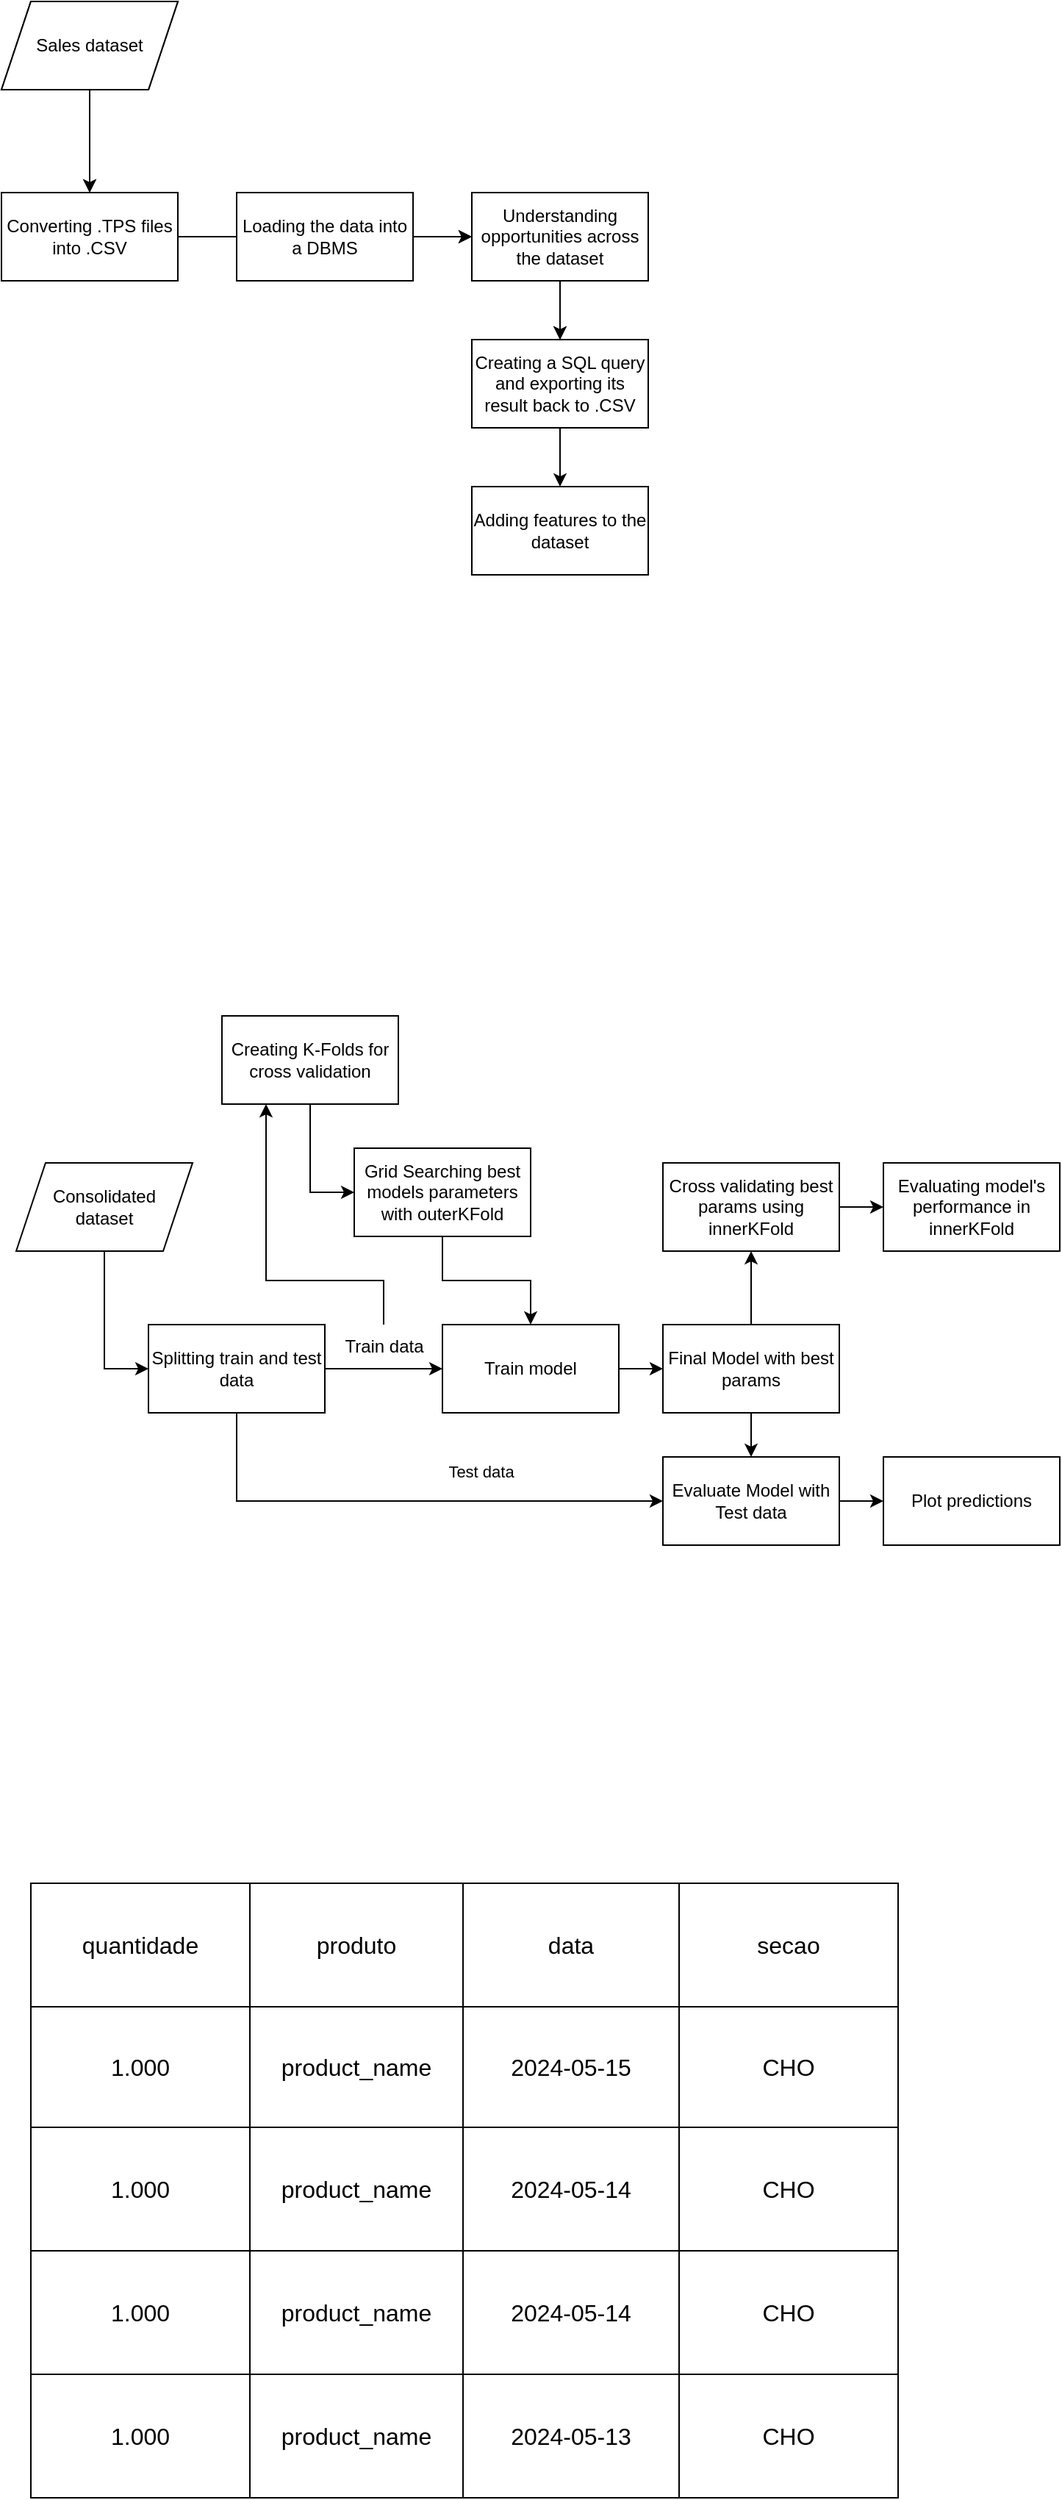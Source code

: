 <mxfile version="24.6.4" type="device">
  <diagram name="Página-1" id="yPa_uhPT4ltInZ0KPkGF">
    <mxGraphModel dx="1841" dy="622" grid="1" gridSize="10" guides="1" tooltips="1" connect="1" arrows="1" fold="1" page="1" pageScale="1" pageWidth="827" pageHeight="1169" math="0" shadow="0">
      <root>
        <mxCell id="0" />
        <mxCell id="1" parent="0" />
        <mxCell id="JU_kZ0H6BNVPB_HmZPoo-2" style="edgeStyle=orthogonalEdgeStyle;rounded=0;orthogonalLoop=1;jettySize=auto;html=1;" parent="1" source="JU_kZ0H6BNVPB_HmZPoo-1" edge="1">
          <mxGeometry relative="1" as="geometry">
            <mxPoint x="220" y="210" as="targetPoint" />
          </mxGeometry>
        </mxCell>
        <mxCell id="JU_kZ0H6BNVPB_HmZPoo-1" value="Converting .TPS files into .CSV" style="rounded=0;whiteSpace=wrap;html=1;" parent="1" vertex="1">
          <mxGeometry x="40" y="180" width="120" height="60" as="geometry" />
        </mxCell>
        <mxCell id="JU_kZ0H6BNVPB_HmZPoo-4" style="edgeStyle=orthogonalEdgeStyle;rounded=0;orthogonalLoop=1;jettySize=auto;html=1;" parent="1" source="JU_kZ0H6BNVPB_HmZPoo-3" target="JU_kZ0H6BNVPB_HmZPoo-1" edge="1">
          <mxGeometry relative="1" as="geometry" />
        </mxCell>
        <mxCell id="JU_kZ0H6BNVPB_HmZPoo-3" value="Sales dataset" style="shape=parallelogram;perimeter=parallelogramPerimeter;whiteSpace=wrap;html=1;fixedSize=1;" parent="1" vertex="1">
          <mxGeometry x="40" y="50" width="120" height="60" as="geometry" />
        </mxCell>
        <mxCell id="JU_kZ0H6BNVPB_HmZPoo-7" value="" style="edgeStyle=orthogonalEdgeStyle;rounded=0;orthogonalLoop=1;jettySize=auto;html=1;" parent="1" source="JU_kZ0H6BNVPB_HmZPoo-5" target="JU_kZ0H6BNVPB_HmZPoo-6" edge="1">
          <mxGeometry relative="1" as="geometry" />
        </mxCell>
        <mxCell id="JU_kZ0H6BNVPB_HmZPoo-5" value="Loading the data into a DBMS" style="rounded=0;whiteSpace=wrap;html=1;" parent="1" vertex="1">
          <mxGeometry x="200" y="180" width="120" height="60" as="geometry" />
        </mxCell>
        <mxCell id="JU_kZ0H6BNVPB_HmZPoo-11" value="" style="edgeStyle=orthogonalEdgeStyle;rounded=0;orthogonalLoop=1;jettySize=auto;html=1;" parent="1" source="JU_kZ0H6BNVPB_HmZPoo-6" target="JU_kZ0H6BNVPB_HmZPoo-10" edge="1">
          <mxGeometry relative="1" as="geometry" />
        </mxCell>
        <mxCell id="JU_kZ0H6BNVPB_HmZPoo-6" value="Understanding opportunities across the dataset" style="whiteSpace=wrap;html=1;rounded=0;" parent="1" vertex="1">
          <mxGeometry x="360" y="180" width="120" height="60" as="geometry" />
        </mxCell>
        <mxCell id="JU_kZ0H6BNVPB_HmZPoo-10" value="Creating a SQL query and exporting its result back to .CSV" style="whiteSpace=wrap;html=1;rounded=0;" parent="1" vertex="1">
          <mxGeometry x="360" y="280" width="120" height="60" as="geometry" />
        </mxCell>
        <mxCell id="JU_kZ0H6BNVPB_HmZPoo-12" value="Consolidated &lt;br&gt;dataset" style="shape=parallelogram;perimeter=parallelogramPerimeter;whiteSpace=wrap;html=1;fixedSize=1;" parent="1" vertex="1">
          <mxGeometry x="50" y="840" width="120" height="60" as="geometry" />
        </mxCell>
        <mxCell id="k94rFg1qhSfP6uB9BgVU-58" value="" style="edgeStyle=orthogonalEdgeStyle;rounded=0;orthogonalLoop=1;jettySize=auto;html=1;" edge="1" parent="1" source="k94rFg1qhSfP6uB9BgVU-78" target="JU_kZ0H6BNVPB_HmZPoo-17">
          <mxGeometry relative="1" as="geometry">
            <Array as="points">
              <mxPoint x="300" y="920" />
              <mxPoint x="220" y="920" />
            </Array>
          </mxGeometry>
        </mxCell>
        <mxCell id="k94rFg1qhSfP6uB9BgVU-60" value="" style="edgeStyle=orthogonalEdgeStyle;rounded=0;orthogonalLoop=1;jettySize=auto;html=1;exitX=0.5;exitY=1;exitDx=0;exitDy=0;" edge="1" parent="1" source="JU_kZ0H6BNVPB_HmZPoo-12" target="k94rFg1qhSfP6uB9BgVU-59">
          <mxGeometry relative="1" as="geometry">
            <mxPoint x="90" y="900" as="sourcePoint" />
            <Array as="points">
              <mxPoint x="110" y="980" />
            </Array>
          </mxGeometry>
        </mxCell>
        <mxCell id="k94rFg1qhSfP6uB9BgVU-88" style="edgeStyle=orthogonalEdgeStyle;rounded=0;orthogonalLoop=1;jettySize=auto;html=1;" edge="1" parent="1" source="JU_kZ0H6BNVPB_HmZPoo-15" target="k94rFg1qhSfP6uB9BgVU-76">
          <mxGeometry relative="1" as="geometry" />
        </mxCell>
        <mxCell id="JU_kZ0H6BNVPB_HmZPoo-15" value="Grid Searching best models parameters with outerKFold" style="whiteSpace=wrap;html=1;" parent="1" vertex="1">
          <mxGeometry x="280" y="830" width="120" height="60" as="geometry" />
        </mxCell>
        <mxCell id="k94rFg1qhSfP6uB9BgVU-72" style="edgeStyle=orthogonalEdgeStyle;rounded=0;orthogonalLoop=1;jettySize=auto;html=1;entryX=0;entryY=0.5;entryDx=0;entryDy=0;" edge="1" parent="1" source="JU_kZ0H6BNVPB_HmZPoo-17" target="JU_kZ0H6BNVPB_HmZPoo-15">
          <mxGeometry relative="1" as="geometry" />
        </mxCell>
        <mxCell id="JU_kZ0H6BNVPB_HmZPoo-17" value="Creating K-Folds for cross validation" style="whiteSpace=wrap;html=1;" parent="1" vertex="1">
          <mxGeometry x="190" y="740" width="120" height="60" as="geometry" />
        </mxCell>
        <mxCell id="JU_kZ0H6BNVPB_HmZPoo-23" value="Evaluating model&#39;s performance in innerKFold" style="whiteSpace=wrap;html=1;" parent="1" vertex="1">
          <mxGeometry x="640" y="840" width="120" height="60" as="geometry" />
        </mxCell>
        <mxCell id="JU_kZ0H6BNVPB_HmZPoo-25" style="edgeStyle=orthogonalEdgeStyle;rounded=0;orthogonalLoop=1;jettySize=auto;html=1;" parent="1" source="JU_kZ0H6BNVPB_HmZPoo-26" edge="1">
          <mxGeometry relative="1" as="geometry">
            <mxPoint x="220" y="210" as="targetPoint" />
          </mxGeometry>
        </mxCell>
        <mxCell id="JU_kZ0H6BNVPB_HmZPoo-26" value="Converting .TPS files into .CSV" style="rounded=0;whiteSpace=wrap;html=1;" parent="1" vertex="1">
          <mxGeometry x="40" y="180" width="120" height="60" as="geometry" />
        </mxCell>
        <mxCell id="JU_kZ0H6BNVPB_HmZPoo-27" style="edgeStyle=orthogonalEdgeStyle;rounded=0;orthogonalLoop=1;jettySize=auto;html=1;" parent="1" source="JU_kZ0H6BNVPB_HmZPoo-28" target="JU_kZ0H6BNVPB_HmZPoo-26" edge="1">
          <mxGeometry relative="1" as="geometry" />
        </mxCell>
        <mxCell id="JU_kZ0H6BNVPB_HmZPoo-28" value="Sales dataset" style="shape=parallelogram;perimeter=parallelogramPerimeter;whiteSpace=wrap;html=1;fixedSize=1;" parent="1" vertex="1">
          <mxGeometry x="40" y="50" width="120" height="60" as="geometry" />
        </mxCell>
        <mxCell id="JU_kZ0H6BNVPB_HmZPoo-29" value="" style="edgeStyle=orthogonalEdgeStyle;rounded=0;orthogonalLoop=1;jettySize=auto;html=1;" parent="1" source="JU_kZ0H6BNVPB_HmZPoo-30" target="JU_kZ0H6BNVPB_HmZPoo-32" edge="1">
          <mxGeometry relative="1" as="geometry" />
        </mxCell>
        <mxCell id="JU_kZ0H6BNVPB_HmZPoo-30" value="Loading the data into a DBMS" style="rounded=0;whiteSpace=wrap;html=1;" parent="1" vertex="1">
          <mxGeometry x="200" y="180" width="120" height="60" as="geometry" />
        </mxCell>
        <mxCell id="JU_kZ0H6BNVPB_HmZPoo-31" value="" style="edgeStyle=orthogonalEdgeStyle;rounded=0;orthogonalLoop=1;jettySize=auto;html=1;" parent="1" source="JU_kZ0H6BNVPB_HmZPoo-32" target="JU_kZ0H6BNVPB_HmZPoo-33" edge="1">
          <mxGeometry relative="1" as="geometry" />
        </mxCell>
        <mxCell id="JU_kZ0H6BNVPB_HmZPoo-32" value="Understanding opportunities across the dataset" style="whiteSpace=wrap;html=1;rounded=0;" parent="1" vertex="1">
          <mxGeometry x="360" y="180" width="120" height="60" as="geometry" />
        </mxCell>
        <mxCell id="k94rFg1qhSfP6uB9BgVU-2" value="" style="edgeStyle=orthogonalEdgeStyle;rounded=0;orthogonalLoop=1;jettySize=auto;html=1;" edge="1" parent="1" source="JU_kZ0H6BNVPB_HmZPoo-33" target="k94rFg1qhSfP6uB9BgVU-1">
          <mxGeometry relative="1" as="geometry" />
        </mxCell>
        <mxCell id="JU_kZ0H6BNVPB_HmZPoo-33" value="Creating a SQL query and exporting its result back to .CSV" style="whiteSpace=wrap;html=1;rounded=0;" parent="1" vertex="1">
          <mxGeometry x="360" y="280" width="120" height="60" as="geometry" />
        </mxCell>
        <mxCell id="JU_kZ0H6BNVPB_HmZPoo-34" value="" style="shape=table;startSize=0;container=1;collapsible=0;childLayout=tableLayout;fontSize=16;" parent="1" vertex="1">
          <mxGeometry x="60" y="1330" width="590" height="418" as="geometry" />
        </mxCell>
        <mxCell id="JU_kZ0H6BNVPB_HmZPoo-35" value="" style="shape=tableRow;horizontal=0;startSize=0;swimlaneHead=0;swimlaneBody=0;strokeColor=inherit;top=0;left=0;bottom=0;right=0;collapsible=0;dropTarget=0;fillColor=none;points=[[0,0.5],[1,0.5]];portConstraint=eastwest;fontSize=16;" parent="JU_kZ0H6BNVPB_HmZPoo-34" vertex="1">
          <mxGeometry width="590" height="84" as="geometry" />
        </mxCell>
        <mxCell id="JU_kZ0H6BNVPB_HmZPoo-36" value="quantidade" style="shape=partialRectangle;html=1;whiteSpace=wrap;connectable=0;strokeColor=inherit;overflow=hidden;fillColor=none;top=0;left=0;bottom=0;right=0;pointerEvents=1;fontSize=16;align=center;" parent="JU_kZ0H6BNVPB_HmZPoo-35" vertex="1">
          <mxGeometry width="149" height="84" as="geometry">
            <mxRectangle width="149" height="84" as="alternateBounds" />
          </mxGeometry>
        </mxCell>
        <mxCell id="JU_kZ0H6BNVPB_HmZPoo-37" value="produto" style="shape=partialRectangle;html=1;whiteSpace=wrap;connectable=0;strokeColor=inherit;overflow=hidden;fillColor=none;top=0;left=0;bottom=0;right=0;pointerEvents=1;fontSize=16;" parent="JU_kZ0H6BNVPB_HmZPoo-35" vertex="1">
          <mxGeometry x="149" width="145" height="84" as="geometry">
            <mxRectangle width="145" height="84" as="alternateBounds" />
          </mxGeometry>
        </mxCell>
        <mxCell id="JU_kZ0H6BNVPB_HmZPoo-38" value="data" style="shape=partialRectangle;html=1;whiteSpace=wrap;connectable=0;strokeColor=inherit;overflow=hidden;fillColor=none;top=0;left=0;bottom=0;right=0;pointerEvents=1;fontSize=16;" parent="JU_kZ0H6BNVPB_HmZPoo-35" vertex="1">
          <mxGeometry x="294" width="147" height="84" as="geometry">
            <mxRectangle width="147" height="84" as="alternateBounds" />
          </mxGeometry>
        </mxCell>
        <mxCell id="JU_kZ0H6BNVPB_HmZPoo-47" value="secao" style="shape=partialRectangle;html=1;whiteSpace=wrap;connectable=0;strokeColor=inherit;overflow=hidden;fillColor=none;top=0;left=0;bottom=0;right=0;pointerEvents=1;fontSize=16;" parent="JU_kZ0H6BNVPB_HmZPoo-35" vertex="1">
          <mxGeometry x="441" width="149" height="84" as="geometry">
            <mxRectangle width="149" height="84" as="alternateBounds" />
          </mxGeometry>
        </mxCell>
        <mxCell id="JU_kZ0H6BNVPB_HmZPoo-39" value="" style="shape=tableRow;horizontal=0;startSize=0;swimlaneHead=0;swimlaneBody=0;strokeColor=inherit;top=0;left=0;bottom=0;right=0;collapsible=0;dropTarget=0;fillColor=none;points=[[0,0.5],[1,0.5]];portConstraint=eastwest;fontSize=16;" parent="JU_kZ0H6BNVPB_HmZPoo-34" vertex="1">
          <mxGeometry y="84" width="590" height="82" as="geometry" />
        </mxCell>
        <mxCell id="JU_kZ0H6BNVPB_HmZPoo-40" value="1.000" style="shape=partialRectangle;html=1;whiteSpace=wrap;connectable=0;strokeColor=inherit;overflow=hidden;fillColor=none;top=0;left=0;bottom=0;right=0;pointerEvents=1;fontSize=16;" parent="JU_kZ0H6BNVPB_HmZPoo-39" vertex="1">
          <mxGeometry width="149" height="82" as="geometry">
            <mxRectangle width="149" height="82" as="alternateBounds" />
          </mxGeometry>
        </mxCell>
        <mxCell id="JU_kZ0H6BNVPB_HmZPoo-41" value="product_name" style="shape=partialRectangle;html=1;whiteSpace=wrap;connectable=0;strokeColor=inherit;overflow=hidden;fillColor=none;top=0;left=0;bottom=0;right=0;pointerEvents=1;fontSize=16;" parent="JU_kZ0H6BNVPB_HmZPoo-39" vertex="1">
          <mxGeometry x="149" width="145" height="82" as="geometry">
            <mxRectangle width="145" height="82" as="alternateBounds" />
          </mxGeometry>
        </mxCell>
        <mxCell id="JU_kZ0H6BNVPB_HmZPoo-42" value="2024-05-15" style="shape=partialRectangle;html=1;whiteSpace=wrap;connectable=0;strokeColor=inherit;overflow=hidden;fillColor=none;top=0;left=0;bottom=0;right=0;pointerEvents=1;fontSize=16;" parent="JU_kZ0H6BNVPB_HmZPoo-39" vertex="1">
          <mxGeometry x="294" width="147" height="82" as="geometry">
            <mxRectangle width="147" height="82" as="alternateBounds" />
          </mxGeometry>
        </mxCell>
        <mxCell id="JU_kZ0H6BNVPB_HmZPoo-48" value="CHO" style="shape=partialRectangle;html=1;whiteSpace=wrap;connectable=0;strokeColor=inherit;overflow=hidden;fillColor=none;top=0;left=0;bottom=0;right=0;pointerEvents=1;fontSize=16;" parent="JU_kZ0H6BNVPB_HmZPoo-39" vertex="1">
          <mxGeometry x="441" width="149" height="82" as="geometry">
            <mxRectangle width="149" height="82" as="alternateBounds" />
          </mxGeometry>
        </mxCell>
        <mxCell id="JU_kZ0H6BNVPB_HmZPoo-43" value="" style="shape=tableRow;horizontal=0;startSize=0;swimlaneHead=0;swimlaneBody=0;strokeColor=inherit;top=0;left=0;bottom=0;right=0;collapsible=0;dropTarget=0;fillColor=none;points=[[0,0.5],[1,0.5]];portConstraint=eastwest;fontSize=16;" parent="JU_kZ0H6BNVPB_HmZPoo-34" vertex="1">
          <mxGeometry y="166" width="590" height="84" as="geometry" />
        </mxCell>
        <mxCell id="JU_kZ0H6BNVPB_HmZPoo-44" value="1.000" style="shape=partialRectangle;html=1;whiteSpace=wrap;connectable=0;strokeColor=inherit;overflow=hidden;fillColor=none;top=0;left=0;bottom=0;right=0;pointerEvents=1;fontSize=16;" parent="JU_kZ0H6BNVPB_HmZPoo-43" vertex="1">
          <mxGeometry width="149" height="84" as="geometry">
            <mxRectangle width="149" height="84" as="alternateBounds" />
          </mxGeometry>
        </mxCell>
        <mxCell id="JU_kZ0H6BNVPB_HmZPoo-45" value="product_name" style="shape=partialRectangle;html=1;whiteSpace=wrap;connectable=0;strokeColor=inherit;overflow=hidden;fillColor=none;top=0;left=0;bottom=0;right=0;pointerEvents=1;fontSize=16;" parent="JU_kZ0H6BNVPB_HmZPoo-43" vertex="1">
          <mxGeometry x="149" width="145" height="84" as="geometry">
            <mxRectangle width="145" height="84" as="alternateBounds" />
          </mxGeometry>
        </mxCell>
        <mxCell id="JU_kZ0H6BNVPB_HmZPoo-46" value="2024-05-14" style="shape=partialRectangle;html=1;whiteSpace=wrap;connectable=0;strokeColor=inherit;overflow=hidden;fillColor=none;top=0;left=0;bottom=0;right=0;pointerEvents=1;fontSize=16;" parent="JU_kZ0H6BNVPB_HmZPoo-43" vertex="1">
          <mxGeometry x="294" width="147" height="84" as="geometry">
            <mxRectangle width="147" height="84" as="alternateBounds" />
          </mxGeometry>
        </mxCell>
        <mxCell id="JU_kZ0H6BNVPB_HmZPoo-49" value="CHO" style="shape=partialRectangle;html=1;whiteSpace=wrap;connectable=0;strokeColor=inherit;overflow=hidden;fillColor=none;top=0;left=0;bottom=0;right=0;pointerEvents=1;fontSize=16;" parent="JU_kZ0H6BNVPB_HmZPoo-43" vertex="1">
          <mxGeometry x="441" width="149" height="84" as="geometry">
            <mxRectangle width="149" height="84" as="alternateBounds" />
          </mxGeometry>
        </mxCell>
        <mxCell id="JU_kZ0H6BNVPB_HmZPoo-55" style="shape=tableRow;horizontal=0;startSize=0;swimlaneHead=0;swimlaneBody=0;strokeColor=inherit;top=0;left=0;bottom=0;right=0;collapsible=0;dropTarget=0;fillColor=none;points=[[0,0.5],[1,0.5]];portConstraint=eastwest;fontSize=16;" parent="JU_kZ0H6BNVPB_HmZPoo-34" vertex="1">
          <mxGeometry y="250" width="590" height="84" as="geometry" />
        </mxCell>
        <mxCell id="JU_kZ0H6BNVPB_HmZPoo-56" value="1.000" style="shape=partialRectangle;html=1;whiteSpace=wrap;connectable=0;strokeColor=inherit;overflow=hidden;fillColor=none;top=0;left=0;bottom=0;right=0;pointerEvents=1;fontSize=16;" parent="JU_kZ0H6BNVPB_HmZPoo-55" vertex="1">
          <mxGeometry width="149" height="84" as="geometry">
            <mxRectangle width="149" height="84" as="alternateBounds" />
          </mxGeometry>
        </mxCell>
        <mxCell id="JU_kZ0H6BNVPB_HmZPoo-57" value="product_name" style="shape=partialRectangle;html=1;whiteSpace=wrap;connectable=0;strokeColor=inherit;overflow=hidden;fillColor=none;top=0;left=0;bottom=0;right=0;pointerEvents=1;fontSize=16;" parent="JU_kZ0H6BNVPB_HmZPoo-55" vertex="1">
          <mxGeometry x="149" width="145" height="84" as="geometry">
            <mxRectangle width="145" height="84" as="alternateBounds" />
          </mxGeometry>
        </mxCell>
        <mxCell id="JU_kZ0H6BNVPB_HmZPoo-58" value="2024-05-14" style="shape=partialRectangle;html=1;whiteSpace=wrap;connectable=0;strokeColor=inherit;overflow=hidden;fillColor=none;top=0;left=0;bottom=0;right=0;pointerEvents=1;fontSize=16;" parent="JU_kZ0H6BNVPB_HmZPoo-55" vertex="1">
          <mxGeometry x="294" width="147" height="84" as="geometry">
            <mxRectangle width="147" height="84" as="alternateBounds" />
          </mxGeometry>
        </mxCell>
        <mxCell id="JU_kZ0H6BNVPB_HmZPoo-59" value="CHO" style="shape=partialRectangle;html=1;whiteSpace=wrap;connectable=0;strokeColor=inherit;overflow=hidden;fillColor=none;top=0;left=0;bottom=0;right=0;pointerEvents=1;fontSize=16;" parent="JU_kZ0H6BNVPB_HmZPoo-55" vertex="1">
          <mxGeometry x="441" width="149" height="84" as="geometry">
            <mxRectangle width="149" height="84" as="alternateBounds" />
          </mxGeometry>
        </mxCell>
        <mxCell id="JU_kZ0H6BNVPB_HmZPoo-50" style="shape=tableRow;horizontal=0;startSize=0;swimlaneHead=0;swimlaneBody=0;strokeColor=inherit;top=0;left=0;bottom=0;right=0;collapsible=0;dropTarget=0;fillColor=none;points=[[0,0.5],[1,0.5]];portConstraint=eastwest;fontSize=16;" parent="JU_kZ0H6BNVPB_HmZPoo-34" vertex="1">
          <mxGeometry y="334" width="590" height="84" as="geometry" />
        </mxCell>
        <mxCell id="JU_kZ0H6BNVPB_HmZPoo-51" value="1.000" style="shape=partialRectangle;html=1;whiteSpace=wrap;connectable=0;strokeColor=inherit;overflow=hidden;fillColor=none;top=0;left=0;bottom=0;right=0;pointerEvents=1;fontSize=16;" parent="JU_kZ0H6BNVPB_HmZPoo-50" vertex="1">
          <mxGeometry width="149" height="84" as="geometry">
            <mxRectangle width="149" height="84" as="alternateBounds" />
          </mxGeometry>
        </mxCell>
        <mxCell id="JU_kZ0H6BNVPB_HmZPoo-52" value="product_name" style="shape=partialRectangle;html=1;whiteSpace=wrap;connectable=0;strokeColor=inherit;overflow=hidden;fillColor=none;top=0;left=0;bottom=0;right=0;pointerEvents=1;fontSize=16;" parent="JU_kZ0H6BNVPB_HmZPoo-50" vertex="1">
          <mxGeometry x="149" width="145" height="84" as="geometry">
            <mxRectangle width="145" height="84" as="alternateBounds" />
          </mxGeometry>
        </mxCell>
        <mxCell id="JU_kZ0H6BNVPB_HmZPoo-53" value="2024-05-13" style="shape=partialRectangle;html=1;whiteSpace=wrap;connectable=0;strokeColor=inherit;overflow=hidden;fillColor=none;top=0;left=0;bottom=0;right=0;pointerEvents=1;fontSize=16;" parent="JU_kZ0H6BNVPB_HmZPoo-50" vertex="1">
          <mxGeometry x="294" width="147" height="84" as="geometry">
            <mxRectangle width="147" height="84" as="alternateBounds" />
          </mxGeometry>
        </mxCell>
        <mxCell id="JU_kZ0H6BNVPB_HmZPoo-54" value="CHO" style="shape=partialRectangle;html=1;whiteSpace=wrap;connectable=0;strokeColor=inherit;overflow=hidden;fillColor=none;top=0;left=0;bottom=0;right=0;pointerEvents=1;fontSize=16;" parent="JU_kZ0H6BNVPB_HmZPoo-50" vertex="1">
          <mxGeometry x="441" width="149" height="84" as="geometry">
            <mxRectangle width="149" height="84" as="alternateBounds" />
          </mxGeometry>
        </mxCell>
        <mxCell id="k94rFg1qhSfP6uB9BgVU-1" value="Adding features to the dataset" style="whiteSpace=wrap;html=1;rounded=0;" vertex="1" parent="1">
          <mxGeometry x="360" y="380" width="120" height="60" as="geometry" />
        </mxCell>
        <mxCell id="k94rFg1qhSfP6uB9BgVU-77" value="" style="edgeStyle=orthogonalEdgeStyle;rounded=0;orthogonalLoop=1;jettySize=auto;html=1;" edge="1" parent="1" source="k94rFg1qhSfP6uB9BgVU-59" target="k94rFg1qhSfP6uB9BgVU-76">
          <mxGeometry relative="1" as="geometry" />
        </mxCell>
        <mxCell id="k94rFg1qhSfP6uB9BgVU-81" value="" style="edgeStyle=orthogonalEdgeStyle;rounded=0;orthogonalLoop=1;jettySize=auto;html=1;" edge="1" parent="1" target="k94rFg1qhSfP6uB9BgVU-80">
          <mxGeometry relative="1" as="geometry">
            <mxPoint x="200" y="990" as="sourcePoint" />
            <mxPoint x="690" y="1050" as="targetPoint" />
            <Array as="points">
              <mxPoint x="200" y="1070" />
            </Array>
          </mxGeometry>
        </mxCell>
        <mxCell id="k94rFg1qhSfP6uB9BgVU-87" value="Test data" style="edgeLabel;html=1;align=center;verticalAlign=middle;resizable=0;points=[];" vertex="1" connectable="0" parent="k94rFg1qhSfP6uB9BgVU-81">
          <mxGeometry x="0.331" y="2" relative="1" as="geometry">
            <mxPoint y="-18" as="offset" />
          </mxGeometry>
        </mxCell>
        <mxCell id="k94rFg1qhSfP6uB9BgVU-59" value="Splitting train and test data" style="whiteSpace=wrap;html=1;" vertex="1" parent="1">
          <mxGeometry x="140" y="950" width="120" height="60" as="geometry" />
        </mxCell>
        <mxCell id="k94rFg1qhSfP6uB9BgVU-86" style="edgeStyle=orthogonalEdgeStyle;rounded=0;orthogonalLoop=1;jettySize=auto;html=1;" edge="1" parent="1" source="k94rFg1qhSfP6uB9BgVU-70" target="JU_kZ0H6BNVPB_HmZPoo-23">
          <mxGeometry relative="1" as="geometry" />
        </mxCell>
        <mxCell id="k94rFg1qhSfP6uB9BgVU-70" value="Cross validating best params using innerKFold" style="whiteSpace=wrap;html=1;" vertex="1" parent="1">
          <mxGeometry x="490" y="840" width="120" height="60" as="geometry" />
        </mxCell>
        <mxCell id="k94rFg1qhSfP6uB9BgVU-85" style="edgeStyle=orthogonalEdgeStyle;rounded=0;orthogonalLoop=1;jettySize=auto;html=1;" edge="1" parent="1" source="k94rFg1qhSfP6uB9BgVU-74" target="k94rFg1qhSfP6uB9BgVU-70">
          <mxGeometry relative="1" as="geometry" />
        </mxCell>
        <mxCell id="k94rFg1qhSfP6uB9BgVU-90" style="edgeStyle=orthogonalEdgeStyle;rounded=0;orthogonalLoop=1;jettySize=auto;html=1;" edge="1" parent="1" source="k94rFg1qhSfP6uB9BgVU-74" target="k94rFg1qhSfP6uB9BgVU-80">
          <mxGeometry relative="1" as="geometry" />
        </mxCell>
        <mxCell id="k94rFg1qhSfP6uB9BgVU-74" value="Final Model with best params" style="whiteSpace=wrap;html=1;" vertex="1" parent="1">
          <mxGeometry x="490" y="950" width="120" height="60" as="geometry" />
        </mxCell>
        <mxCell id="k94rFg1qhSfP6uB9BgVU-89" style="edgeStyle=orthogonalEdgeStyle;rounded=0;orthogonalLoop=1;jettySize=auto;html=1;" edge="1" parent="1" source="k94rFg1qhSfP6uB9BgVU-76" target="k94rFg1qhSfP6uB9BgVU-74">
          <mxGeometry relative="1" as="geometry" />
        </mxCell>
        <mxCell id="k94rFg1qhSfP6uB9BgVU-76" value="Train model" style="whiteSpace=wrap;html=1;" vertex="1" parent="1">
          <mxGeometry x="340" y="950" width="120" height="60" as="geometry" />
        </mxCell>
        <mxCell id="k94rFg1qhSfP6uB9BgVU-78" value="Train data" style="text;html=1;align=center;verticalAlign=middle;resizable=0;points=[];autosize=1;strokeColor=none;fillColor=none;" vertex="1" parent="1">
          <mxGeometry x="260" y="950" width="80" height="30" as="geometry" />
        </mxCell>
        <mxCell id="k94rFg1qhSfP6uB9BgVU-92" value="" style="edgeStyle=orthogonalEdgeStyle;rounded=0;orthogonalLoop=1;jettySize=auto;html=1;" edge="1" parent="1" source="k94rFg1qhSfP6uB9BgVU-80" target="k94rFg1qhSfP6uB9BgVU-91">
          <mxGeometry relative="1" as="geometry" />
        </mxCell>
        <mxCell id="k94rFg1qhSfP6uB9BgVU-80" value="Evaluate Model with Test data" style="whiteSpace=wrap;html=1;" vertex="1" parent="1">
          <mxGeometry x="490" y="1040" width="120" height="60" as="geometry" />
        </mxCell>
        <mxCell id="k94rFg1qhSfP6uB9BgVU-91" value="Plot predictions" style="whiteSpace=wrap;html=1;" vertex="1" parent="1">
          <mxGeometry x="640" y="1040" width="120" height="60" as="geometry" />
        </mxCell>
      </root>
    </mxGraphModel>
  </diagram>
</mxfile>
